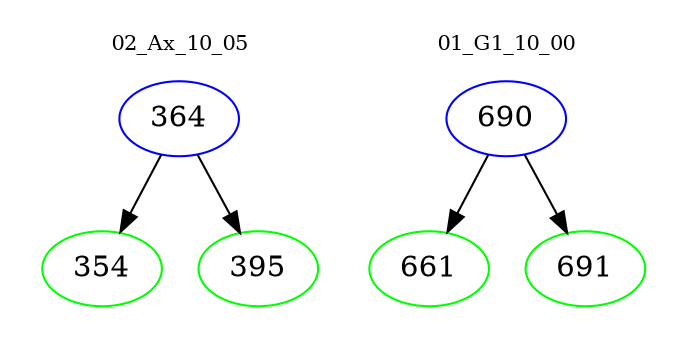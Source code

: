 digraph{
subgraph cluster_0 {
color = white
label = "02_Ax_10_05";
fontsize=10;
T0_364 [label="364", color="blue"]
T0_364 -> T0_354 [color="black"]
T0_354 [label="354", color="green"]
T0_364 -> T0_395 [color="black"]
T0_395 [label="395", color="green"]
}
subgraph cluster_1 {
color = white
label = "01_G1_10_00";
fontsize=10;
T1_690 [label="690", color="blue"]
T1_690 -> T1_661 [color="black"]
T1_661 [label="661", color="green"]
T1_690 -> T1_691 [color="black"]
T1_691 [label="691", color="green"]
}
}
